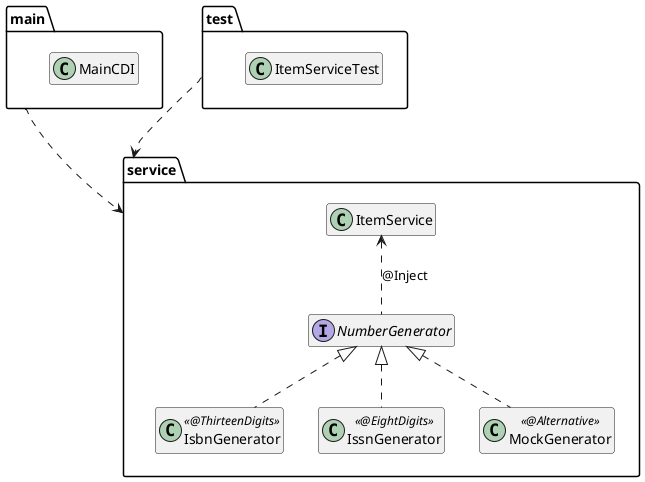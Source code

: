 @startuml

hide members

package "main" {
    class MainCDI
}
package "test" {
    class ItemServiceTest
}

package "service" {
    interface NumberGenerator
    class IsbnGenerator << @ThirteenDigits >>
    class IssnGenerator << @EightDigits >>
    class MockGenerator << @Alternative >>
    class ItemService

    ItemService <.. NumberGenerator : @Inject
    NumberGenerator <|.. IsbnGenerator
    NumberGenerator <|.. IssnGenerator
    NumberGenerator <|.. MockGenerator
}

main ..> service
test ..> service

@enduml